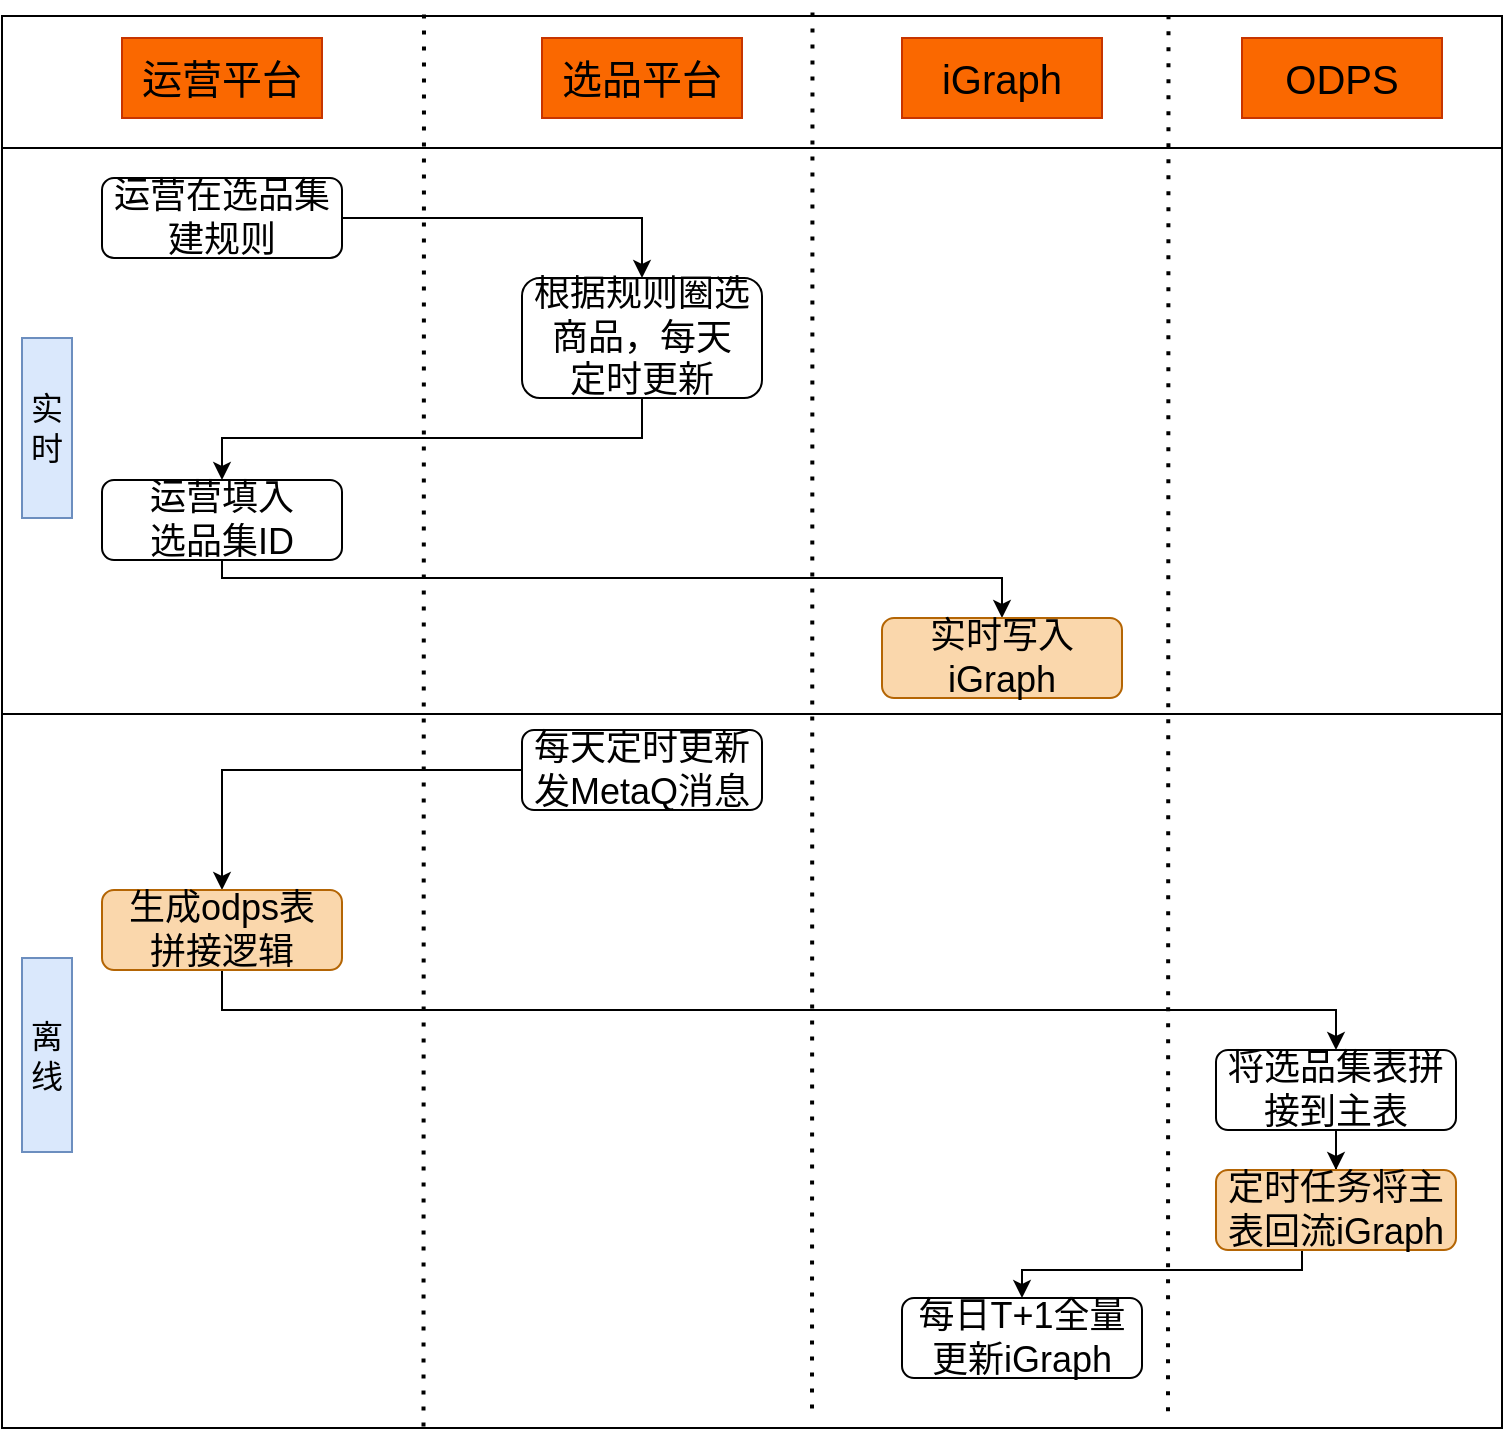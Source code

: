 <mxfile version="14.9.5" type="github">
  <diagram id="OotIc17HLVYPigmdzYNU" name="Page-1">
    <mxGraphModel dx="1216" dy="752" grid="0" gridSize="10" guides="1" tooltips="1" connect="1" arrows="1" fold="1" page="1" pageScale="1" pageWidth="850" pageHeight="1100" math="0" shadow="0">
      <root>
        <mxCell id="0" />
        <mxCell id="1" parent="0" />
        <mxCell id="Kmbe-DirLIugYvf1WYu4-1" value="&lt;font style=&quot;font-size: 20px&quot;&gt;选品平台&lt;/font&gt;" style="rounded=0;whiteSpace=wrap;html=1;fillColor=#fa6800;strokeColor=#C73500;fontColor=#000000;" vertex="1" parent="1">
          <mxGeometry x="316" y="46" width="100" height="40" as="geometry" />
        </mxCell>
        <mxCell id="Kmbe-DirLIugYvf1WYu4-2" style="edgeStyle=orthogonalEdgeStyle;rounded=0;orthogonalLoop=1;jettySize=auto;html=1;" edge="1" parent="1" source="Kmbe-DirLIugYvf1WYu4-3" target="Kmbe-DirLIugYvf1WYu4-6">
          <mxGeometry relative="1" as="geometry" />
        </mxCell>
        <mxCell id="Kmbe-DirLIugYvf1WYu4-3" value="&lt;span style=&quot;font-size: 18px&quot;&gt;运营在选品集&lt;br&gt;建规则&lt;/span&gt;" style="rounded=1;whiteSpace=wrap;html=1;fontSize=12;glass=0;strokeWidth=1;shadow=0;" vertex="1" parent="1">
          <mxGeometry x="96" y="116" width="120" height="40" as="geometry" />
        </mxCell>
        <mxCell id="Kmbe-DirLIugYvf1WYu4-4" value="&lt;font style=&quot;font-size: 20px&quot;&gt;运营平台&lt;/font&gt;" style="rounded=0;whiteSpace=wrap;html=1;fillColor=#fa6800;strokeColor=#C73500;fontColor=#000000;" vertex="1" parent="1">
          <mxGeometry x="106" y="46" width="100" height="40" as="geometry" />
        </mxCell>
        <mxCell id="Kmbe-DirLIugYvf1WYu4-5" style="edgeStyle=orthogonalEdgeStyle;rounded=0;orthogonalLoop=1;jettySize=auto;html=1;" edge="1" parent="1" source="Kmbe-DirLIugYvf1WYu4-6" target="Kmbe-DirLIugYvf1WYu4-8">
          <mxGeometry relative="1" as="geometry">
            <Array as="points">
              <mxPoint x="366" y="246" />
              <mxPoint x="156" y="246" />
            </Array>
          </mxGeometry>
        </mxCell>
        <mxCell id="Kmbe-DirLIugYvf1WYu4-6" value="&lt;font style=&quot;font-size: 18px&quot;&gt;根据规则圈选&lt;br&gt;商品，每天&lt;br&gt;定时更新&lt;/font&gt;" style="rounded=1;whiteSpace=wrap;html=1;fontSize=12;glass=0;strokeWidth=1;shadow=0;" vertex="1" parent="1">
          <mxGeometry x="306" y="166" width="120" height="60" as="geometry" />
        </mxCell>
        <mxCell id="Kmbe-DirLIugYvf1WYu4-7" style="edgeStyle=orthogonalEdgeStyle;rounded=0;orthogonalLoop=1;jettySize=auto;html=1;" edge="1" parent="1" source="Kmbe-DirLIugYvf1WYu4-8" target="Kmbe-DirLIugYvf1WYu4-11">
          <mxGeometry relative="1" as="geometry">
            <Array as="points">
              <mxPoint x="156" y="316" />
              <mxPoint x="546" y="316" />
            </Array>
          </mxGeometry>
        </mxCell>
        <mxCell id="Kmbe-DirLIugYvf1WYu4-8" value="&lt;span style=&quot;font-size: 18px&quot;&gt;运营填入&lt;br&gt;选品集ID&lt;/span&gt;" style="rounded=1;whiteSpace=wrap;html=1;fontSize=12;glass=0;strokeWidth=1;shadow=0;" vertex="1" parent="1">
          <mxGeometry x="96" y="267" width="120" height="40" as="geometry" />
        </mxCell>
        <mxCell id="Kmbe-DirLIugYvf1WYu4-9" value="&lt;font style=&quot;font-size: 20px&quot;&gt;iGraph&lt;/font&gt;" style="rounded=0;whiteSpace=wrap;html=1;fillColor=#fa6800;strokeColor=#C73500;fontColor=#000000;" vertex="1" parent="1">
          <mxGeometry x="496" y="46" width="100" height="40" as="geometry" />
        </mxCell>
        <mxCell id="Kmbe-DirLIugYvf1WYu4-10" value="&lt;font style=&quot;font-size: 20px&quot;&gt;ODPS&lt;/font&gt;" style="rounded=0;whiteSpace=wrap;html=1;fillColor=#fa6800;strokeColor=#C73500;fontColor=#000000;" vertex="1" parent="1">
          <mxGeometry x="666" y="46" width="100" height="40" as="geometry" />
        </mxCell>
        <mxCell id="Kmbe-DirLIugYvf1WYu4-11" value="&lt;font style=&quot;font-size: 18px&quot;&gt;实时写入iGraph&lt;/font&gt;" style="rounded=1;whiteSpace=wrap;html=1;fontSize=12;glass=0;strokeWidth=1;shadow=0;fillColor=#fad7ac;strokeColor=#b46504;" vertex="1" parent="1">
          <mxGeometry x="486" y="336" width="120" height="40" as="geometry" />
        </mxCell>
        <mxCell id="Kmbe-DirLIugYvf1WYu4-12" style="edgeStyle=orthogonalEdgeStyle;rounded=0;orthogonalLoop=1;jettySize=auto;html=1;entryX=0.5;entryY=0;entryDx=0;entryDy=0;" edge="1" parent="1" source="Kmbe-DirLIugYvf1WYu4-13" target="Kmbe-DirLIugYvf1WYu4-17">
          <mxGeometry relative="1" as="geometry" />
        </mxCell>
        <mxCell id="Kmbe-DirLIugYvf1WYu4-13" value="&lt;font style=&quot;font-size: 18px&quot;&gt;每天定时更新发MetaQ消息&lt;/font&gt;" style="rounded=1;whiteSpace=wrap;html=1;fontSize=12;glass=0;strokeWidth=1;shadow=0;" vertex="1" parent="1">
          <mxGeometry x="306" y="392" width="120" height="40" as="geometry" />
        </mxCell>
        <mxCell id="Kmbe-DirLIugYvf1WYu4-14" style="edgeStyle=orthogonalEdgeStyle;rounded=0;orthogonalLoop=1;jettySize=auto;html=1;entryX=0.5;entryY=0;entryDx=0;entryDy=0;" edge="1" parent="1" source="Kmbe-DirLIugYvf1WYu4-15" target="Kmbe-DirLIugYvf1WYu4-19">
          <mxGeometry relative="1" as="geometry" />
        </mxCell>
        <mxCell id="Kmbe-DirLIugYvf1WYu4-15" value="&lt;font style=&quot;font-size: 18px&quot;&gt;将选品集表拼接到主表&lt;/font&gt;" style="rounded=1;whiteSpace=wrap;html=1;fontSize=12;glass=0;strokeWidth=1;shadow=0;" vertex="1" parent="1">
          <mxGeometry x="653" y="552" width="120" height="40" as="geometry" />
        </mxCell>
        <mxCell id="Kmbe-DirLIugYvf1WYu4-33" style="edgeStyle=orthogonalEdgeStyle;rounded=0;orthogonalLoop=1;jettySize=auto;html=1;entryX=0.5;entryY=0;entryDx=0;entryDy=0;exitX=0.5;exitY=1;exitDx=0;exitDy=0;" edge="1" parent="1" source="Kmbe-DirLIugYvf1WYu4-17" target="Kmbe-DirLIugYvf1WYu4-15">
          <mxGeometry relative="1" as="geometry" />
        </mxCell>
        <mxCell id="Kmbe-DirLIugYvf1WYu4-17" value="&lt;span style=&quot;font-size: 18px&quot;&gt;生成odps表&lt;br&gt;拼接逻辑&lt;/span&gt;" style="rounded=1;whiteSpace=wrap;html=1;fontSize=12;glass=0;strokeWidth=1;shadow=0;fillColor=#fad7ac;strokeColor=#b46504;" vertex="1" parent="1">
          <mxGeometry x="96" y="472" width="120" height="40" as="geometry" />
        </mxCell>
        <mxCell id="Kmbe-DirLIugYvf1WYu4-18" style="edgeStyle=orthogonalEdgeStyle;rounded=0;orthogonalLoop=1;jettySize=auto;html=1;entryX=0.5;entryY=0;entryDx=0;entryDy=0;" edge="1" parent="1" source="Kmbe-DirLIugYvf1WYu4-19" target="Kmbe-DirLIugYvf1WYu4-20">
          <mxGeometry relative="1" as="geometry">
            <Array as="points">
              <mxPoint x="696" y="662" />
              <mxPoint x="556" y="662" />
            </Array>
          </mxGeometry>
        </mxCell>
        <mxCell id="Kmbe-DirLIugYvf1WYu4-19" value="&lt;font style=&quot;font-size: 18px&quot;&gt;定时任务将主表回流iGraph&lt;/font&gt;" style="rounded=1;whiteSpace=wrap;html=1;fontSize=12;glass=0;strokeWidth=1;shadow=0;fillColor=#fad7ac;strokeColor=#b46504;" vertex="1" parent="1">
          <mxGeometry x="653" y="612" width="120" height="40" as="geometry" />
        </mxCell>
        <mxCell id="Kmbe-DirLIugYvf1WYu4-20" value="&lt;span style=&quot;font-size: 18px&quot;&gt;每日T+1全量&lt;br&gt;更新iGraph&lt;/span&gt;" style="rounded=1;whiteSpace=wrap;html=1;fontSize=12;glass=0;strokeWidth=1;shadow=0;" vertex="1" parent="1">
          <mxGeometry x="496" y="676" width="120" height="40" as="geometry" />
        </mxCell>
        <mxCell id="Kmbe-DirLIugYvf1WYu4-21" value="" style="rounded=0;whiteSpace=wrap;html=1;fillColor=none;" vertex="1" parent="1">
          <mxGeometry x="46" y="35" width="750" height="706" as="geometry" />
        </mxCell>
        <mxCell id="Kmbe-DirLIugYvf1WYu4-22" value="" style="line;strokeWidth=1;html=1;fillColor=none;" vertex="1" parent="1">
          <mxGeometry x="46" y="379" width="750" height="10" as="geometry" />
        </mxCell>
        <mxCell id="Kmbe-DirLIugYvf1WYu4-23" value="&lt;font style=&quot;font-size: 16px&quot;&gt;实时&lt;/font&gt;" style="rounded=0;whiteSpace=wrap;html=1;strokeWidth=1;fillColor=#dae8fc;strokeColor=#6c8ebf;" vertex="1" parent="1">
          <mxGeometry x="56" y="196" width="25" height="90" as="geometry" />
        </mxCell>
        <mxCell id="Kmbe-DirLIugYvf1WYu4-24" value="&lt;font style=&quot;font-size: 16px&quot;&gt;离线&lt;/font&gt;" style="rounded=0;whiteSpace=wrap;html=1;strokeWidth=1;fillColor=#dae8fc;strokeColor=#6c8ebf;" vertex="1" parent="1">
          <mxGeometry x="56" y="506" width="25" height="97" as="geometry" />
        </mxCell>
        <mxCell id="Kmbe-DirLIugYvf1WYu4-28" value="" style="endArrow=none;dashed=1;html=1;dashPattern=1 3;strokeWidth=2;exitX=0.281;exitY=0.999;exitDx=0;exitDy=0;exitPerimeter=0;" edge="1" parent="1" source="Kmbe-DirLIugYvf1WYu4-21">
          <mxGeometry width="50" height="50" relative="1" as="geometry">
            <mxPoint x="257" y="760" as="sourcePoint" />
            <mxPoint x="257" y="30" as="targetPoint" />
          </mxGeometry>
        </mxCell>
        <mxCell id="Kmbe-DirLIugYvf1WYu4-30" value="" style="line;strokeWidth=1;html=1;fillColor=none;" vertex="1" parent="1">
          <mxGeometry x="46" y="96" width="750" height="10" as="geometry" />
        </mxCell>
        <mxCell id="Kmbe-DirLIugYvf1WYu4-31" value="" style="endArrow=none;dashed=1;html=1;dashPattern=1 3;strokeWidth=2;exitX=0.281;exitY=0.999;exitDx=0;exitDy=0;exitPerimeter=0;" edge="1" parent="1">
          <mxGeometry width="50" height="50" relative="1" as="geometry">
            <mxPoint x="451" y="731.294" as="sourcePoint" />
            <mxPoint x="451.25" y="28" as="targetPoint" />
          </mxGeometry>
        </mxCell>
        <mxCell id="Kmbe-DirLIugYvf1WYu4-32" value="" style="endArrow=none;dashed=1;html=1;dashPattern=1 3;strokeWidth=2;exitX=0.281;exitY=0.999;exitDx=0;exitDy=0;exitPerimeter=0;" edge="1" parent="1">
          <mxGeometry width="50" height="50" relative="1" as="geometry">
            <mxPoint x="629" y="732.644" as="sourcePoint" />
            <mxPoint x="629.25" y="29.35" as="targetPoint" />
          </mxGeometry>
        </mxCell>
      </root>
    </mxGraphModel>
  </diagram>
</mxfile>
